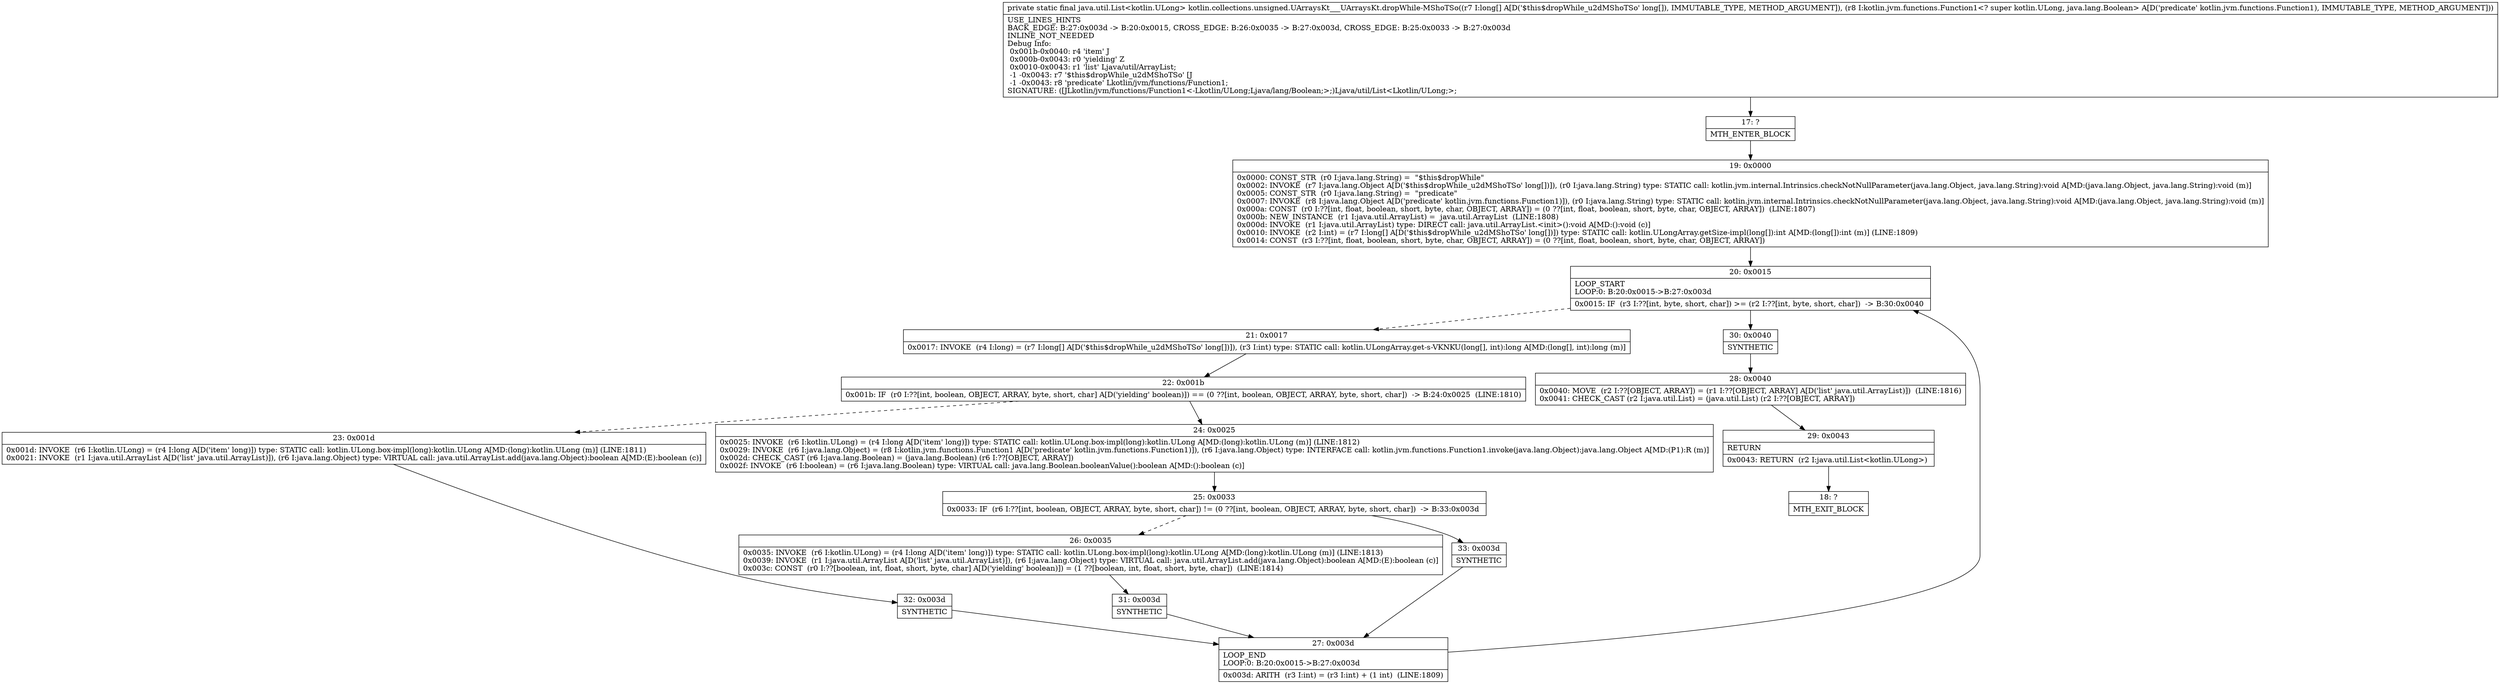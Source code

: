 digraph "CFG forkotlin.collections.unsigned.UArraysKt___UArraysKt.dropWhile\-MShoTSo([JLkotlin\/jvm\/functions\/Function1;)Ljava\/util\/List;" {
Node_17 [shape=record,label="{17\:\ ?|MTH_ENTER_BLOCK\l}"];
Node_19 [shape=record,label="{19\:\ 0x0000|0x0000: CONST_STR  (r0 I:java.lang.String) =  \"$this$dropWhile\" \l0x0002: INVOKE  (r7 I:java.lang.Object A[D('$this$dropWhile_u2dMShoTSo' long[])]), (r0 I:java.lang.String) type: STATIC call: kotlin.jvm.internal.Intrinsics.checkNotNullParameter(java.lang.Object, java.lang.String):void A[MD:(java.lang.Object, java.lang.String):void (m)]\l0x0005: CONST_STR  (r0 I:java.lang.String) =  \"predicate\" \l0x0007: INVOKE  (r8 I:java.lang.Object A[D('predicate' kotlin.jvm.functions.Function1)]), (r0 I:java.lang.String) type: STATIC call: kotlin.jvm.internal.Intrinsics.checkNotNullParameter(java.lang.Object, java.lang.String):void A[MD:(java.lang.Object, java.lang.String):void (m)]\l0x000a: CONST  (r0 I:??[int, float, boolean, short, byte, char, OBJECT, ARRAY]) = (0 ??[int, float, boolean, short, byte, char, OBJECT, ARRAY])  (LINE:1807)\l0x000b: NEW_INSTANCE  (r1 I:java.util.ArrayList) =  java.util.ArrayList  (LINE:1808)\l0x000d: INVOKE  (r1 I:java.util.ArrayList) type: DIRECT call: java.util.ArrayList.\<init\>():void A[MD:():void (c)]\l0x0010: INVOKE  (r2 I:int) = (r7 I:long[] A[D('$this$dropWhile_u2dMShoTSo' long[])]) type: STATIC call: kotlin.ULongArray.getSize\-impl(long[]):int A[MD:(long[]):int (m)] (LINE:1809)\l0x0014: CONST  (r3 I:??[int, float, boolean, short, byte, char, OBJECT, ARRAY]) = (0 ??[int, float, boolean, short, byte, char, OBJECT, ARRAY]) \l}"];
Node_20 [shape=record,label="{20\:\ 0x0015|LOOP_START\lLOOP:0: B:20:0x0015\-\>B:27:0x003d\l|0x0015: IF  (r3 I:??[int, byte, short, char]) \>= (r2 I:??[int, byte, short, char])  \-\> B:30:0x0040 \l}"];
Node_21 [shape=record,label="{21\:\ 0x0017|0x0017: INVOKE  (r4 I:long) = (r7 I:long[] A[D('$this$dropWhile_u2dMShoTSo' long[])]), (r3 I:int) type: STATIC call: kotlin.ULongArray.get\-s\-VKNKU(long[], int):long A[MD:(long[], int):long (m)]\l}"];
Node_22 [shape=record,label="{22\:\ 0x001b|0x001b: IF  (r0 I:??[int, boolean, OBJECT, ARRAY, byte, short, char] A[D('yielding' boolean)]) == (0 ??[int, boolean, OBJECT, ARRAY, byte, short, char])  \-\> B:24:0x0025  (LINE:1810)\l}"];
Node_23 [shape=record,label="{23\:\ 0x001d|0x001d: INVOKE  (r6 I:kotlin.ULong) = (r4 I:long A[D('item' long)]) type: STATIC call: kotlin.ULong.box\-impl(long):kotlin.ULong A[MD:(long):kotlin.ULong (m)] (LINE:1811)\l0x0021: INVOKE  (r1 I:java.util.ArrayList A[D('list' java.util.ArrayList)]), (r6 I:java.lang.Object) type: VIRTUAL call: java.util.ArrayList.add(java.lang.Object):boolean A[MD:(E):boolean (c)]\l}"];
Node_32 [shape=record,label="{32\:\ 0x003d|SYNTHETIC\l}"];
Node_27 [shape=record,label="{27\:\ 0x003d|LOOP_END\lLOOP:0: B:20:0x0015\-\>B:27:0x003d\l|0x003d: ARITH  (r3 I:int) = (r3 I:int) + (1 int)  (LINE:1809)\l}"];
Node_24 [shape=record,label="{24\:\ 0x0025|0x0025: INVOKE  (r6 I:kotlin.ULong) = (r4 I:long A[D('item' long)]) type: STATIC call: kotlin.ULong.box\-impl(long):kotlin.ULong A[MD:(long):kotlin.ULong (m)] (LINE:1812)\l0x0029: INVOKE  (r6 I:java.lang.Object) = (r8 I:kotlin.jvm.functions.Function1 A[D('predicate' kotlin.jvm.functions.Function1)]), (r6 I:java.lang.Object) type: INTERFACE call: kotlin.jvm.functions.Function1.invoke(java.lang.Object):java.lang.Object A[MD:(P1):R (m)]\l0x002d: CHECK_CAST (r6 I:java.lang.Boolean) = (java.lang.Boolean) (r6 I:??[OBJECT, ARRAY]) \l0x002f: INVOKE  (r6 I:boolean) = (r6 I:java.lang.Boolean) type: VIRTUAL call: java.lang.Boolean.booleanValue():boolean A[MD:():boolean (c)]\l}"];
Node_25 [shape=record,label="{25\:\ 0x0033|0x0033: IF  (r6 I:??[int, boolean, OBJECT, ARRAY, byte, short, char]) != (0 ??[int, boolean, OBJECT, ARRAY, byte, short, char])  \-\> B:33:0x003d \l}"];
Node_26 [shape=record,label="{26\:\ 0x0035|0x0035: INVOKE  (r6 I:kotlin.ULong) = (r4 I:long A[D('item' long)]) type: STATIC call: kotlin.ULong.box\-impl(long):kotlin.ULong A[MD:(long):kotlin.ULong (m)] (LINE:1813)\l0x0039: INVOKE  (r1 I:java.util.ArrayList A[D('list' java.util.ArrayList)]), (r6 I:java.lang.Object) type: VIRTUAL call: java.util.ArrayList.add(java.lang.Object):boolean A[MD:(E):boolean (c)]\l0x003c: CONST  (r0 I:??[boolean, int, float, short, byte, char] A[D('yielding' boolean)]) = (1 ??[boolean, int, float, short, byte, char])  (LINE:1814)\l}"];
Node_31 [shape=record,label="{31\:\ 0x003d|SYNTHETIC\l}"];
Node_33 [shape=record,label="{33\:\ 0x003d|SYNTHETIC\l}"];
Node_30 [shape=record,label="{30\:\ 0x0040|SYNTHETIC\l}"];
Node_28 [shape=record,label="{28\:\ 0x0040|0x0040: MOVE  (r2 I:??[OBJECT, ARRAY]) = (r1 I:??[OBJECT, ARRAY] A[D('list' java.util.ArrayList)])  (LINE:1816)\l0x0041: CHECK_CAST (r2 I:java.util.List) = (java.util.List) (r2 I:??[OBJECT, ARRAY]) \l}"];
Node_29 [shape=record,label="{29\:\ 0x0043|RETURN\l|0x0043: RETURN  (r2 I:java.util.List\<kotlin.ULong\>) \l}"];
Node_18 [shape=record,label="{18\:\ ?|MTH_EXIT_BLOCK\l}"];
MethodNode[shape=record,label="{private static final java.util.List\<kotlin.ULong\> kotlin.collections.unsigned.UArraysKt___UArraysKt.dropWhile\-MShoTSo((r7 I:long[] A[D('$this$dropWhile_u2dMShoTSo' long[]), IMMUTABLE_TYPE, METHOD_ARGUMENT]), (r8 I:kotlin.jvm.functions.Function1\<? super kotlin.ULong, java.lang.Boolean\> A[D('predicate' kotlin.jvm.functions.Function1), IMMUTABLE_TYPE, METHOD_ARGUMENT]))  | USE_LINES_HINTS\lBACK_EDGE: B:27:0x003d \-\> B:20:0x0015, CROSS_EDGE: B:26:0x0035 \-\> B:27:0x003d, CROSS_EDGE: B:25:0x0033 \-\> B:27:0x003d\lINLINE_NOT_NEEDED\lDebug Info:\l  0x001b\-0x0040: r4 'item' J\l  0x000b\-0x0043: r0 'yielding' Z\l  0x0010\-0x0043: r1 'list' Ljava\/util\/ArrayList;\l  \-1 \-0x0043: r7 '$this$dropWhile_u2dMShoTSo' [J\l  \-1 \-0x0043: r8 'predicate' Lkotlin\/jvm\/functions\/Function1;\lSIGNATURE: ([JLkotlin\/jvm\/functions\/Function1\<\-Lkotlin\/ULong;Ljava\/lang\/Boolean;\>;)Ljava\/util\/List\<Lkotlin\/ULong;\>;\l}"];
MethodNode -> Node_17;Node_17 -> Node_19;
Node_19 -> Node_20;
Node_20 -> Node_21[style=dashed];
Node_20 -> Node_30;
Node_21 -> Node_22;
Node_22 -> Node_23[style=dashed];
Node_22 -> Node_24;
Node_23 -> Node_32;
Node_32 -> Node_27;
Node_27 -> Node_20;
Node_24 -> Node_25;
Node_25 -> Node_26[style=dashed];
Node_25 -> Node_33;
Node_26 -> Node_31;
Node_31 -> Node_27;
Node_33 -> Node_27;
Node_30 -> Node_28;
Node_28 -> Node_29;
Node_29 -> Node_18;
}

